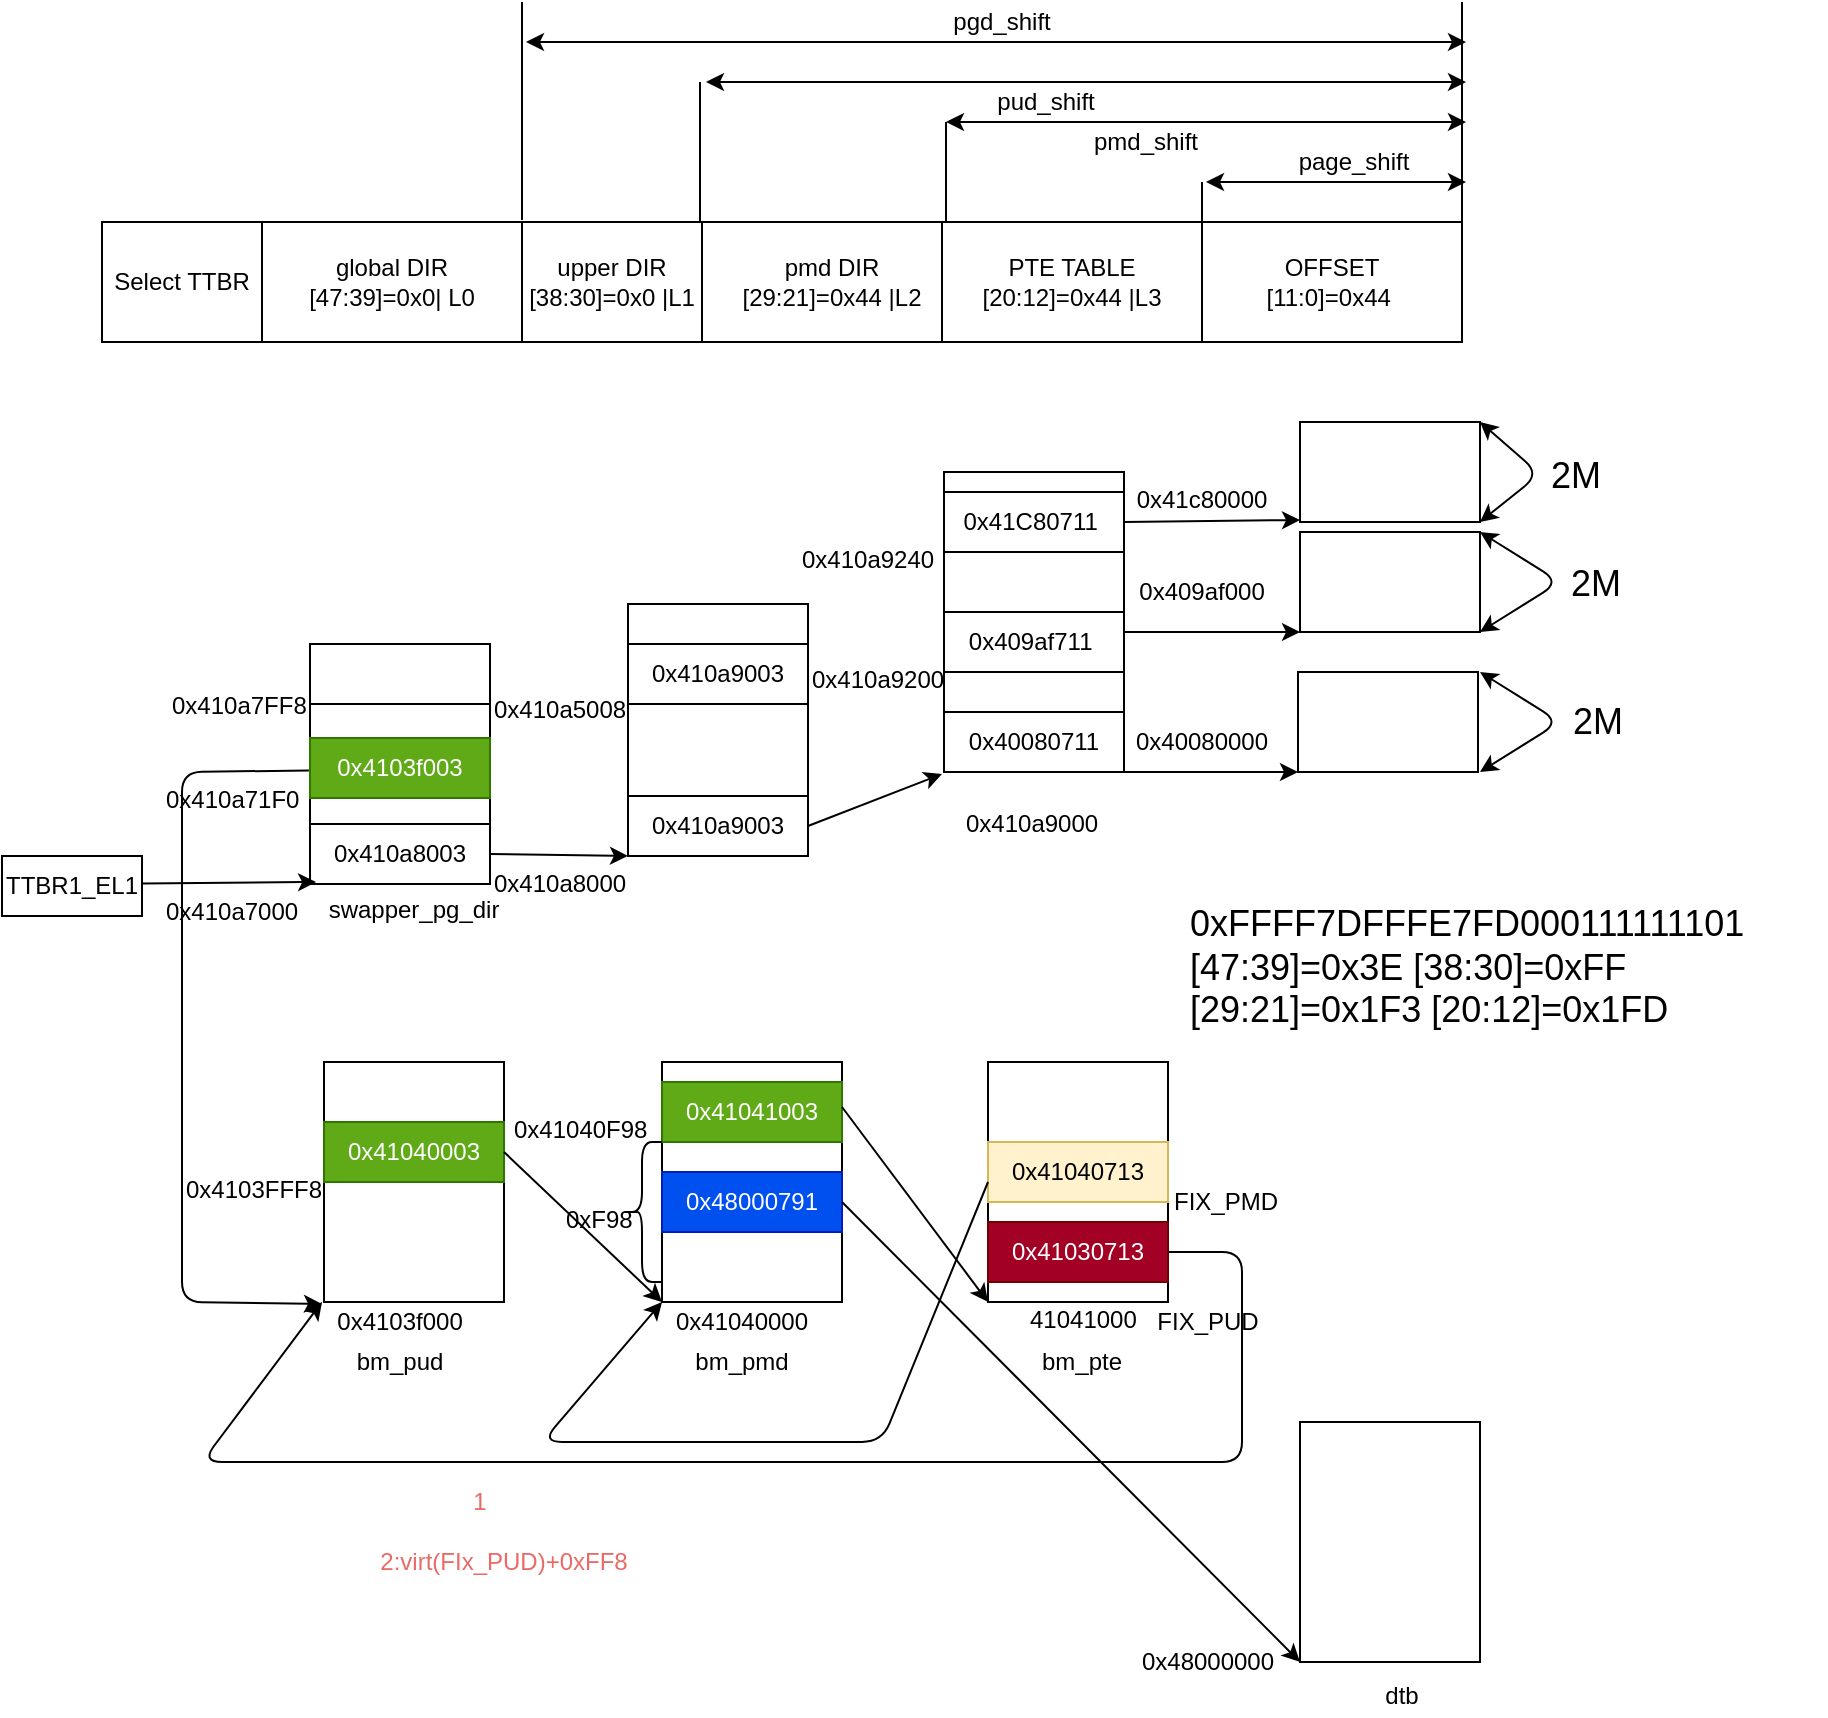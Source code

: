 <mxfile version="13.6.2" type="device"><diagram id="jogjM0BblvqriFZ8YtVY" name="Page-1"><mxGraphModel dx="2377" dy="895" grid="1" gridSize="10" guides="1" tooltips="1" connect="1" arrows="1" fold="1" page="1" pageScale="1" pageWidth="827" pageHeight="1169" math="0" shadow="0"><root><mxCell id="0"/><mxCell id="1" parent="0"/><mxCell id="8LdxlUi28L0D28EUbNrq-1" value="" style="rounded=0;whiteSpace=wrap;html=1;" parent="1" vertex="1"><mxGeometry x="-320" y="620" width="540" height="60" as="geometry"/></mxCell><mxCell id="8LdxlUi28L0D28EUbNrq-10" value="global DIR&lt;br&gt;[47:39]=0x0| L0" style="rounded=0;whiteSpace=wrap;html=1;" parent="1" vertex="1"><mxGeometry x="-250" y="620" width="130" height="60" as="geometry"/></mxCell><mxCell id="8LdxlUi28L0D28EUbNrq-15" value="upper DIR&lt;br&gt;[38:30]=0x0 |L1" style="rounded=0;whiteSpace=wrap;html=1;" parent="1" vertex="1"><mxGeometry x="-120" y="620" width="90" height="60" as="geometry"/></mxCell><mxCell id="8LdxlUi28L0D28EUbNrq-17" value="Select TTBR" style="rounded=0;whiteSpace=wrap;html=1;" parent="1" vertex="1"><mxGeometry x="-330" y="620" width="80" height="60" as="geometry"/></mxCell><mxCell id="8LdxlUi28L0D28EUbNrq-31" value="pmd DIR&lt;br&gt;[29:21]=0x44 |L2" style="rounded=0;whiteSpace=wrap;html=1;" parent="1" vertex="1"><mxGeometry x="-30" y="620" width="130" height="60" as="geometry"/></mxCell><mxCell id="NkKJX1Fluzjaa6-fKmBA-1" value="PTE TABLE&lt;br&gt;[20:12]=0x44 |L3" style="rounded=0;whiteSpace=wrap;html=1;" parent="1" vertex="1"><mxGeometry x="90" y="620" width="130" height="60" as="geometry"/></mxCell><mxCell id="NkKJX1Fluzjaa6-fKmBA-2" value="OFFSET&lt;br&gt;[11:0]=0x44&amp;nbsp;" style="rounded=0;whiteSpace=wrap;html=1;" parent="1" vertex="1"><mxGeometry x="220" y="620" width="130" height="60" as="geometry"/></mxCell><mxCell id="2hbvxVVikS6BB5GCfv5k-79" value="" style="rounded=0;whiteSpace=wrap;html=1;" parent="1" vertex="1"><mxGeometry x="-67" y="811" width="90" height="108" as="geometry"/></mxCell><mxCell id="2hbvxVVikS6BB5GCfv5k-80" value="" style="rounded=0;whiteSpace=wrap;html=1;" parent="1" vertex="1"><mxGeometry x="-67" y="907" width="90" height="30" as="geometry"/></mxCell><mxCell id="2hbvxVVikS6BB5GCfv5k-81" value="" style="rounded=0;whiteSpace=wrap;html=1;" parent="1" vertex="1"><mxGeometry x="-226" y="831" width="90" height="120" as="geometry"/></mxCell><mxCell id="2hbvxVVikS6BB5GCfv5k-82" style="edgeStyle=none;rounded=0;orthogonalLoop=1;jettySize=auto;html=1;exitX=1;exitY=0.5;exitDx=0;exitDy=0;entryX=0;entryY=1;entryDx=0;entryDy=0;" parent="1" source="2hbvxVVikS6BB5GCfv5k-83" target="2hbvxVVikS6BB5GCfv5k-80" edge="1"><mxGeometry relative="1" as="geometry"/></mxCell><mxCell id="2hbvxVVikS6BB5GCfv5k-83" value="0x410a8003" style="rounded=0;whiteSpace=wrap;html=1;" parent="1" vertex="1"><mxGeometry x="-226" y="921" width="90" height="30" as="geometry"/></mxCell><mxCell id="2hbvxVVikS6BB5GCfv5k-84" value="&lt;div style=&quot;text-align: center&quot;&gt;&lt;span&gt;&lt;font face=&quot;helvetica&quot;&gt;0x410a7000&lt;/font&gt;&lt;/span&gt;&lt;/div&gt;" style="text;whiteSpace=wrap;html=1;" parent="1" vertex="1"><mxGeometry x="-300" y="951" width="90" height="30" as="geometry"/></mxCell><mxCell id="2hbvxVVikS6BB5GCfv5k-85" value="&lt;div style=&quot;text-align: center&quot;&gt;&lt;span&gt;&lt;font face=&quot;helvetica&quot;&gt;0x410a8000&lt;/font&gt;&lt;/span&gt;&lt;/div&gt;" style="text;whiteSpace=wrap;html=1;" parent="1" vertex="1"><mxGeometry x="-136" y="937" width="90" height="30" as="geometry"/></mxCell><mxCell id="2hbvxVVikS6BB5GCfv5k-87" value="0x410a9003" style="rounded=0;whiteSpace=wrap;html=1;" parent="1" vertex="1"><mxGeometry x="-67" y="907" width="90" height="30" as="geometry"/></mxCell><mxCell id="2hbvxVVikS6BB5GCfv5k-88" value="" style="rounded=0;whiteSpace=wrap;html=1;" parent="1" vertex="1"><mxGeometry x="91" y="745" width="90" height="146" as="geometry"/></mxCell><mxCell id="2hbvxVVikS6BB5GCfv5k-90" value="&lt;div style=&quot;text-align: center&quot;&gt;&lt;span&gt;&lt;font face=&quot;helvetica&quot;&gt;0x410a9000&lt;/font&gt;&lt;/span&gt;&lt;/div&gt;" style="text;whiteSpace=wrap;html=1;" parent="1" vertex="1"><mxGeometry x="100" y="907" width="90" height="30" as="geometry"/></mxCell><mxCell id="2hbvxVVikS6BB5GCfv5k-91" value="0x409af711&amp;nbsp;" style="rounded=0;whiteSpace=wrap;html=1;" parent="1" vertex="1"><mxGeometry x="91" y="815" width="90" height="30" as="geometry"/></mxCell><mxCell id="2hbvxVVikS6BB5GCfv5k-92" value="&lt;div style=&quot;text-align: center&quot;&gt;&lt;font face=&quot;helvetica&quot;&gt;0x410a9200&lt;/font&gt;&lt;br&gt;&lt;/div&gt;" style="text;whiteSpace=wrap;html=1;" parent="1" vertex="1"><mxGeometry x="23" y="835" width="90" height="30" as="geometry"/></mxCell><mxCell id="2hbvxVVikS6BB5GCfv5k-93" value="" style="rounded=0;whiteSpace=wrap;html=1;" parent="1" vertex="1"><mxGeometry x="269" y="720" width="90" height="50" as="geometry"/></mxCell><mxCell id="2hbvxVVikS6BB5GCfv5k-96" value="" style="endArrow=classic;startArrow=classic;html=1;entryX=1;entryY=0;entryDx=0;entryDy=0;exitX=1;exitY=1;exitDx=0;exitDy=0;" parent="1" source="2hbvxVVikS6BB5GCfv5k-93" target="2hbvxVVikS6BB5GCfv5k-93" edge="1"><mxGeometry width="50" height="50" relative="1" as="geometry"><mxPoint x="439" y="802" as="sourcePoint"/><mxPoint x="439" y="721" as="targetPoint"/><Array as="points"><mxPoint x="389" y="746"/></Array></mxGeometry></mxCell><mxCell id="2hbvxVVikS6BB5GCfv5k-97" value="&lt;font style=&quot;font-size: 18px&quot;&gt;2M&lt;/font&gt;" style="text;html=1;strokeColor=none;fillColor=none;align=center;verticalAlign=middle;whiteSpace=wrap;rounded=0;" parent="1" vertex="1"><mxGeometry x="387" y="737" width="40" height="20" as="geometry"/></mxCell><mxCell id="2hbvxVVikS6BB5GCfv5k-101" value="0x41C80711&amp;nbsp;" style="rounded=0;whiteSpace=wrap;html=1;" parent="1" vertex="1"><mxGeometry x="91" y="755" width="90" height="30" as="geometry"/></mxCell><mxCell id="2hbvxVVikS6BB5GCfv5k-104" value="&lt;div style=&quot;text-align: center&quot;&gt;&lt;font face=&quot;helvetica&quot;&gt;0x410a9240&lt;/font&gt;&lt;br&gt;&lt;/div&gt;" style="text;whiteSpace=wrap;html=1;" parent="1" vertex="1"><mxGeometry x="18" y="775" width="90" height="30" as="geometry"/></mxCell><mxCell id="2hbvxVVikS6BB5GCfv5k-105" value="" style="rounded=0;whiteSpace=wrap;html=1;" parent="1" vertex="1"><mxGeometry x="269" y="775" width="90" height="50" as="geometry"/></mxCell><mxCell id="2hbvxVVikS6BB5GCfv5k-106" value="" style="endArrow=classic;html=1;exitX=1;exitY=0.5;exitDx=0;exitDy=0;entryX=0;entryY=1;entryDx=0;entryDy=0;" parent="1" source="2hbvxVVikS6BB5GCfv5k-101" edge="1"><mxGeometry width="50" height="50" relative="1" as="geometry"><mxPoint x="190" y="805" as="sourcePoint"/><mxPoint x="269" y="769" as="targetPoint"/></mxGeometry></mxCell><mxCell id="2hbvxVVikS6BB5GCfv5k-108" value="" style="endArrow=classic;html=1;exitX=1;exitY=0.5;exitDx=0;exitDy=0;entryX=0;entryY=1;entryDx=0;entryDy=0;" parent="1" target="2hbvxVVikS6BB5GCfv5k-105" edge="1"><mxGeometry width="50" height="50" relative="1" as="geometry"><mxPoint x="181" y="825" as="sourcePoint"/><mxPoint x="240" y="825" as="targetPoint"/></mxGeometry></mxCell><mxCell id="2hbvxVVikS6BB5GCfv5k-109" value="" style="endArrow=classic;startArrow=classic;html=1;entryX=1;entryY=0;entryDx=0;entryDy=0;exitX=1;exitY=1;exitDx=0;exitDy=0;" parent="1" source="2hbvxVVikS6BB5GCfv5k-105" target="2hbvxVVikS6BB5GCfv5k-105" edge="1"><mxGeometry width="50" height="50" relative="1" as="geometry"><mxPoint x="389" y="865" as="sourcePoint"/><mxPoint x="389" y="815" as="targetPoint"/><Array as="points"><mxPoint x="399" y="800"/></Array></mxGeometry></mxCell><mxCell id="2hbvxVVikS6BB5GCfv5k-110" value="&lt;font style=&quot;font-size: 18px&quot;&gt;2M&lt;/font&gt;" style="text;html=1;strokeColor=none;fillColor=none;align=center;verticalAlign=middle;whiteSpace=wrap;rounded=0;" parent="1" vertex="1"><mxGeometry x="396.5" y="791" width="40" height="20" as="geometry"/></mxCell><mxCell id="2hbvxVVikS6BB5GCfv5k-112" value="0x41c80000" style="text;html=1;strokeColor=none;fillColor=none;align=center;verticalAlign=middle;whiteSpace=wrap;rounded=0;" parent="1" vertex="1"><mxGeometry x="200" y="749" width="40" height="20" as="geometry"/></mxCell><mxCell id="2hbvxVVikS6BB5GCfv5k-114" value="0x409af000" style="text;html=1;strokeColor=none;fillColor=none;align=center;verticalAlign=middle;whiteSpace=wrap;rounded=0;" parent="1" vertex="1"><mxGeometry x="200" y="795" width="40" height="20" as="geometry"/></mxCell><mxCell id="2hbvxVVikS6BB5GCfv5k-118" value="swapper_pg_dir" style="text;html=1;strokeColor=none;fillColor=none;align=center;verticalAlign=middle;whiteSpace=wrap;rounded=0;" parent="1" vertex="1"><mxGeometry x="-194" y="954" width="40" height="20" as="geometry"/></mxCell><mxCell id="2hbvxVVikS6BB5GCfv5k-122" value="TTBR1_EL1" style="rounded=0;whiteSpace=wrap;html=1;" parent="1" vertex="1"><mxGeometry x="-380" y="937" width="70" height="30" as="geometry"/></mxCell><mxCell id="2hbvxVVikS6BB5GCfv5k-123" value="" style="endArrow=classic;html=1;exitX=1;exitY=0.5;exitDx=0;exitDy=0;entryX=0.856;entryY=-0.027;entryDx=0;entryDy=0;entryPerimeter=0;" parent="1" edge="1"><mxGeometry width="50" height="50" relative="1" as="geometry"><mxPoint x="-310" y="950.81" as="sourcePoint"/><mxPoint x="-222.96" y="950" as="targetPoint"/></mxGeometry></mxCell><mxCell id="s6u-cCBRzzgsNUjcH62i-3" value="0x410a9003" style="rounded=0;whiteSpace=wrap;html=1;" parent="1" vertex="1"><mxGeometry x="-67" y="831" width="90" height="30" as="geometry"/></mxCell><mxCell id="s6u-cCBRzzgsNUjcH62i-4" value="&lt;div style=&quot;text-align: center&quot;&gt;&lt;span&gt;&lt;font face=&quot;helvetica&quot;&gt;0x410a5008&lt;/font&gt;&lt;/span&gt;&lt;/div&gt;" style="text;whiteSpace=wrap;html=1;" parent="1" vertex="1"><mxGeometry x="-136" y="850" width="90" height="30" as="geometry"/></mxCell><mxCell id="s6u-cCBRzzgsNUjcH62i-10" value="" style="rounded=0;whiteSpace=wrap;html=1;" parent="1" vertex="1"><mxGeometry x="-320" y="620" width="540" height="60" as="geometry"/></mxCell><mxCell id="s6u-cCBRzzgsNUjcH62i-11" value="global DIR&lt;br&gt;[47:39]=0x0| L0" style="rounded=0;whiteSpace=wrap;html=1;" parent="1" vertex="1"><mxGeometry x="-250" y="620" width="130" height="60" as="geometry"/></mxCell><mxCell id="s6u-cCBRzzgsNUjcH62i-12" value="upper DIR&lt;br&gt;[38:30]=0x0 |L1" style="rounded=0;whiteSpace=wrap;html=1;" parent="1" vertex="1"><mxGeometry x="-120" y="620" width="90" height="60" as="geometry"/></mxCell><mxCell id="s6u-cCBRzzgsNUjcH62i-13" value="Select TTBR" style="rounded=0;whiteSpace=wrap;html=1;" parent="1" vertex="1"><mxGeometry x="-330" y="620" width="80" height="60" as="geometry"/></mxCell><mxCell id="s6u-cCBRzzgsNUjcH62i-14" value="pmd DIR&lt;br&gt;[29:21]=0x44 |L2" style="rounded=0;whiteSpace=wrap;html=1;" parent="1" vertex="1"><mxGeometry x="-30" y="620" width="130" height="60" as="geometry"/></mxCell><mxCell id="s6u-cCBRzzgsNUjcH62i-15" value="PTE TABLE&lt;br&gt;[20:12]=0x44 |L3" style="rounded=0;whiteSpace=wrap;html=1;" parent="1" vertex="1"><mxGeometry x="90" y="620" width="130" height="60" as="geometry"/></mxCell><mxCell id="s6u-cCBRzzgsNUjcH62i-16" value="OFFSET&lt;br&gt;[11:0]=0x44&amp;nbsp;" style="rounded=0;whiteSpace=wrap;html=1;" parent="1" vertex="1"><mxGeometry x="220" y="620" width="130" height="60" as="geometry"/></mxCell><mxCell id="s6u-cCBRzzgsNUjcH62i-17" value="" style="endArrow=none;html=1;exitX=1;exitY=0;exitDx=0;exitDy=0;" parent="1" source="s6u-cCBRzzgsNUjcH62i-16" edge="1"><mxGeometry width="50" height="50" relative="1" as="geometry"><mxPoint x="352" y="610" as="sourcePoint"/><mxPoint x="350" y="510" as="targetPoint"/></mxGeometry></mxCell><mxCell id="s6u-cCBRzzgsNUjcH62i-18" value="" style="endArrow=none;html=1;exitX=1;exitY=0;exitDx=0;exitDy=0;" parent="1" source="s6u-cCBRzzgsNUjcH62i-15" edge="1"><mxGeometry width="50" height="50" relative="1" as="geometry"><mxPoint x="112" y="740" as="sourcePoint"/><mxPoint x="220" y="600" as="targetPoint"/></mxGeometry></mxCell><mxCell id="s6u-cCBRzzgsNUjcH62i-19" value="" style="endArrow=none;html=1;" parent="1" edge="1"><mxGeometry width="50" height="50" relative="1" as="geometry"><mxPoint x="92" y="620" as="sourcePoint"/><mxPoint x="92" y="570" as="targetPoint"/></mxGeometry></mxCell><mxCell id="s6u-cCBRzzgsNUjcH62i-20" value="" style="endArrow=none;html=1;" parent="1" edge="1"><mxGeometry width="50" height="50" relative="1" as="geometry"><mxPoint x="-31" y="620" as="sourcePoint"/><mxPoint x="-31" y="550" as="targetPoint"/></mxGeometry></mxCell><mxCell id="s6u-cCBRzzgsNUjcH62i-21" value="" style="endArrow=none;html=1;" parent="1" edge="1"><mxGeometry width="50" height="50" relative="1" as="geometry"><mxPoint x="-120" y="619" as="sourcePoint"/><mxPoint x="-120" y="510" as="targetPoint"/></mxGeometry></mxCell><mxCell id="s6u-cCBRzzgsNUjcH62i-22" value="page_shift" style="text;html=1;strokeColor=none;fillColor=none;align=center;verticalAlign=middle;whiteSpace=wrap;rounded=0;" parent="1" vertex="1"><mxGeometry x="268.5" y="580" width="53.5" height="20" as="geometry"/></mxCell><mxCell id="s6u-cCBRzzgsNUjcH62i-23" value="" style="endArrow=classic;startArrow=classic;html=1;" parent="1" edge="1"><mxGeometry width="50" height="50" relative="1" as="geometry"><mxPoint x="222" y="600" as="sourcePoint"/><mxPoint x="352" y="600" as="targetPoint"/></mxGeometry></mxCell><mxCell id="s6u-cCBRzzgsNUjcH62i-24" value="" style="endArrow=classic;startArrow=classic;html=1;" parent="1" edge="1"><mxGeometry width="50" height="50" relative="1" as="geometry"><mxPoint x="92" y="570" as="sourcePoint"/><mxPoint x="352" y="570" as="targetPoint"/></mxGeometry></mxCell><mxCell id="s6u-cCBRzzgsNUjcH62i-25" value="pmd_shift" style="text;html=1;strokeColor=none;fillColor=none;align=center;verticalAlign=middle;whiteSpace=wrap;rounded=0;" parent="1" vertex="1"><mxGeometry x="172" y="570" width="40" height="20" as="geometry"/></mxCell><mxCell id="s6u-cCBRzzgsNUjcH62i-26" value="" style="endArrow=classic;startArrow=classic;html=1;" parent="1" edge="1"><mxGeometry width="50" height="50" relative="1" as="geometry"><mxPoint x="-28" y="550" as="sourcePoint"/><mxPoint x="352" y="550" as="targetPoint"/></mxGeometry></mxCell><mxCell id="s6u-cCBRzzgsNUjcH62i-27" value="pud_shift" style="text;html=1;strokeColor=none;fillColor=none;align=center;verticalAlign=middle;whiteSpace=wrap;rounded=0;" parent="1" vertex="1"><mxGeometry x="122" y="550" width="40" height="20" as="geometry"/></mxCell><mxCell id="s6u-cCBRzzgsNUjcH62i-28" value="" style="endArrow=classic;startArrow=classic;html=1;" parent="1" edge="1"><mxGeometry width="50" height="50" relative="1" as="geometry"><mxPoint x="-118" y="530" as="sourcePoint"/><mxPoint x="352" y="530" as="targetPoint"/></mxGeometry></mxCell><mxCell id="s6u-cCBRzzgsNUjcH62i-29" value="pgd_shift" style="text;html=1;strokeColor=none;fillColor=none;align=center;verticalAlign=middle;whiteSpace=wrap;rounded=0;" parent="1" vertex="1"><mxGeometry x="100" y="510" width="40" height="20" as="geometry"/></mxCell><mxCell id="1NFqYCsExWAdkSg0N49d-1" value="0x40080711" style="rounded=0;whiteSpace=wrap;html=1;" parent="1" vertex="1"><mxGeometry x="91" y="865" width="90" height="30" as="geometry"/></mxCell><mxCell id="1NFqYCsExWAdkSg0N49d-2" value="" style="rounded=0;whiteSpace=wrap;html=1;" parent="1" vertex="1"><mxGeometry x="268" y="845" width="90" height="50" as="geometry"/></mxCell><mxCell id="1NFqYCsExWAdkSg0N49d-3" value="" style="endArrow=classic;html=1;exitX=1;exitY=0.5;exitDx=0;exitDy=0;entryX=0;entryY=1;entryDx=0;entryDy=0;" parent="1" edge="1"><mxGeometry width="50" height="50" relative="1" as="geometry"><mxPoint x="180" y="895" as="sourcePoint"/><mxPoint x="268" y="895" as="targetPoint"/></mxGeometry></mxCell><mxCell id="1NFqYCsExWAdkSg0N49d-4" value="0x40080000" style="text;html=1;strokeColor=none;fillColor=none;align=center;verticalAlign=middle;whiteSpace=wrap;rounded=0;" parent="1" vertex="1"><mxGeometry x="200" y="870" width="40" height="20" as="geometry"/></mxCell><mxCell id="1NFqYCsExWAdkSg0N49d-5" value="" style="endArrow=classic;startArrow=classic;html=1;entryX=1;entryY=0;entryDx=0;entryDy=0;exitX=1;exitY=1;exitDx=0;exitDy=0;" parent="1" edge="1"><mxGeometry width="50" height="50" relative="1" as="geometry"><mxPoint x="359" y="895" as="sourcePoint"/><mxPoint x="359" y="845" as="targetPoint"/><Array as="points"><mxPoint x="399" y="870"/></Array></mxGeometry></mxCell><mxCell id="1NFqYCsExWAdkSg0N49d-6" value="&lt;font style=&quot;font-size: 18px&quot;&gt;2M&lt;/font&gt;" style="text;html=1;strokeColor=none;fillColor=none;align=center;verticalAlign=middle;whiteSpace=wrap;rounded=0;" parent="1" vertex="1"><mxGeometry x="398" y="860" width="40" height="20" as="geometry"/></mxCell><mxCell id="G7Vl7N4VDnxcwTHmnSyK-1" value="" style="endArrow=classic;html=1;exitX=1;exitY=0.5;exitDx=0;exitDy=0;" parent="1" source="2hbvxVVikS6BB5GCfv5k-87" edge="1"><mxGeometry width="50" height="50" relative="1" as="geometry"><mxPoint x="40" y="946" as="sourcePoint"/><mxPoint x="90" y="896" as="targetPoint"/></mxGeometry></mxCell><mxCell id="G7Vl7N4VDnxcwTHmnSyK-2" value="" style="rounded=0;whiteSpace=wrap;html=1;" parent="1" vertex="1"><mxGeometry x="-226" y="831" width="90" height="30" as="geometry"/></mxCell><mxCell id="G7Vl7N4VDnxcwTHmnSyK-3" value="&lt;div style=&quot;text-align: center&quot;&gt;&lt;span&gt;&lt;font face=&quot;helvetica&quot;&gt;0x410a7FF8&lt;/font&gt;&lt;/span&gt;&lt;/div&gt;" style="text;whiteSpace=wrap;html=1;" parent="1" vertex="1"><mxGeometry x="-297" y="848" width="90" height="30" as="geometry"/></mxCell><mxCell id="G7Vl7N4VDnxcwTHmnSyK-5" value="&lt;font style=&quot;font-size: 18px&quot;&gt;0xFFFF7DFFFE7FD000111111101&lt;br&gt;[47:39]=0x3E  [38:30]=0xFF [29:21]=0x1F3 [20:12]=0x1FD&lt;/font&gt;" style="text;whiteSpace=wrap;html=1;" parent="1" vertex="1"><mxGeometry x="212" y="954" width="320" height="30" as="geometry"/></mxCell><mxCell id="Q-GKwpE_chXo1rnTAcM4-1" value="0x4103f003" style="rounded=0;whiteSpace=wrap;html=1;fillColor=#60a917;strokeColor=#2D7600;fontColor=#ffffff;" parent="1" vertex="1"><mxGeometry x="-226" y="878" width="90" height="30" as="geometry"/></mxCell><mxCell id="Q-GKwpE_chXo1rnTAcM4-2" value="&lt;div style=&quot;text-align: center&quot;&gt;&lt;span&gt;&lt;font face=&quot;helvetica&quot;&gt;0x410a71F0&lt;/font&gt;&lt;/span&gt;&lt;/div&gt;" style="text;whiteSpace=wrap;html=1;" parent="1" vertex="1"><mxGeometry x="-300" y="895" width="90" height="30" as="geometry"/></mxCell><mxCell id="Q-GKwpE_chXo1rnTAcM4-5" value="" style="rounded=0;whiteSpace=wrap;html=1;" parent="1" vertex="1"><mxGeometry x="-219" y="1040" width="90" height="120" as="geometry"/></mxCell><mxCell id="Q-GKwpE_chXo1rnTAcM4-6" value="" style="rounded=0;whiteSpace=wrap;html=1;" parent="1" vertex="1"><mxGeometry x="-50" y="1040" width="90" height="120" as="geometry"/></mxCell><mxCell id="Q-GKwpE_chXo1rnTAcM4-7" value="bm_pud" style="text;html=1;strokeColor=none;fillColor=none;align=center;verticalAlign=middle;whiteSpace=wrap;rounded=0;" parent="1" vertex="1"><mxGeometry x="-201" y="1180" width="40" height="20" as="geometry"/></mxCell><mxCell id="Q-GKwpE_chXo1rnTAcM4-8" value="bm_pmd" style="text;html=1;strokeColor=none;fillColor=none;align=center;verticalAlign=middle;whiteSpace=wrap;rounded=0;" parent="1" vertex="1"><mxGeometry x="-30" y="1180" width="40" height="20" as="geometry"/></mxCell><mxCell id="Q-GKwpE_chXo1rnTAcM4-9" value="" style="rounded=0;whiteSpace=wrap;html=1;" parent="1" vertex="1"><mxGeometry x="113" y="1040" width="90" height="120" as="geometry"/></mxCell><mxCell id="Q-GKwpE_chXo1rnTAcM4-10" value="bm_pte" style="text;html=1;strokeColor=none;fillColor=none;align=center;verticalAlign=middle;whiteSpace=wrap;rounded=0;" parent="1" vertex="1"><mxGeometry x="140" y="1180" width="40" height="20" as="geometry"/></mxCell><mxCell id="Q-GKwpE_chXo1rnTAcM4-11" value="0x4103f000" style="text;html=1;strokeColor=none;fillColor=none;align=center;verticalAlign=middle;whiteSpace=wrap;rounded=0;" parent="1" vertex="1"><mxGeometry x="-201" y="1160" width="40" height="20" as="geometry"/></mxCell><mxCell id="Q-GKwpE_chXo1rnTAcM4-12" value="0x41040000" style="text;html=1;strokeColor=none;fillColor=none;align=center;verticalAlign=middle;whiteSpace=wrap;rounded=0;" parent="1" vertex="1"><mxGeometry x="-30" y="1160" width="40" height="20" as="geometry"/></mxCell><mxCell id="Q-GKwpE_chXo1rnTAcM4-13" value="41041000" style="text;whiteSpace=wrap;html=1;" parent="1" vertex="1"><mxGeometry x="132" y="1155" width="80" height="30" as="geometry"/></mxCell><mxCell id="Q-GKwpE_chXo1rnTAcM4-16" value="" style="endArrow=classic;html=1;exitX=0.816;exitY=-0.025;exitDx=0;exitDy=0;exitPerimeter=0;" parent="1" source="Q-GKwpE_chXo1rnTAcM4-2" edge="1"><mxGeometry width="50" height="50" relative="1" as="geometry"><mxPoint x="-310" y="1120" as="sourcePoint"/><mxPoint x="-220" y="1161" as="targetPoint"/><Array as="points"><mxPoint x="-290" y="895"/><mxPoint x="-290" y="1160"/></Array></mxGeometry></mxCell><mxCell id="5SW9_X3ZM82j4UzZoXEV-1" value="0x41040003" style="rounded=0;whiteSpace=wrap;html=1;fillColor=#60a917;strokeColor=#2D7600;fontColor=#ffffff;" parent="1" vertex="1"><mxGeometry x="-219" y="1070" width="90" height="30" as="geometry"/></mxCell><mxCell id="5SW9_X3ZM82j4UzZoXEV-3" value="0x4103FFF8" style="text;whiteSpace=wrap;html=1;" parent="1" vertex="1"><mxGeometry x="-290" y="1090" width="80" height="30" as="geometry"/></mxCell><mxCell id="5SW9_X3ZM82j4UzZoXEV-4" value="" style="endArrow=classic;html=1;exitX=1;exitY=0.5;exitDx=0;exitDy=0;" parent="1" source="5SW9_X3ZM82j4UzZoXEV-1" edge="1"><mxGeometry width="50" height="50" relative="1" as="geometry"><mxPoint x="-100" y="1210" as="sourcePoint"/><mxPoint x="-50" y="1160" as="targetPoint"/></mxGeometry></mxCell><mxCell id="5SW9_X3ZM82j4UzZoXEV-5" value="0x41041003" style="rounded=0;whiteSpace=wrap;html=1;fillColor=#60a917;strokeColor=#2D7600;fontColor=#ffffff;" parent="1" vertex="1"><mxGeometry x="-50" y="1050" width="90" height="30" as="geometry"/></mxCell><mxCell id="5SW9_X3ZM82j4UzZoXEV-6" value="0x41040F98" style="text;whiteSpace=wrap;html=1;" parent="1" vertex="1"><mxGeometry x="-126" y="1060" width="80" height="30" as="geometry"/></mxCell><mxCell id="5SW9_X3ZM82j4UzZoXEV-7" value="" style="endArrow=classic;html=1;exitX=1;exitY=0.5;exitDx=0;exitDy=0;entryX=0;entryY=1;entryDx=0;entryDy=0;" parent="1" target="Q-GKwpE_chXo1rnTAcM4-9" edge="1"><mxGeometry width="50" height="50" relative="1" as="geometry"><mxPoint x="40" y="1062.5" as="sourcePoint"/><mxPoint x="119" y="1137.5" as="targetPoint"/></mxGeometry></mxCell><mxCell id="9fwB5BtVBP-_tCeFG1sO-2" value="0x41040713" style="rounded=0;whiteSpace=wrap;html=1;fillColor=#fff2cc;strokeColor=#d6b656;" parent="1" vertex="1"><mxGeometry x="113" y="1080" width="90" height="30" as="geometry"/></mxCell><mxCell id="yHwECNxg_KkhfPtPVe80-1" value="" style="endArrow=classic;html=1;exitX=1;exitY=0.5;exitDx=0;exitDy=0;" parent="1" source="82R7tjk9jPcVFqfLfw1A-2" edge="1"><mxGeometry width="50" height="50" relative="1" as="geometry"><mxPoint x="260" y="1140" as="sourcePoint"/><mxPoint x="-220" y="1160" as="targetPoint"/><Array as="points"><mxPoint x="240" y="1135"/><mxPoint x="240" y="1240"/><mxPoint x="-80" y="1240"/><mxPoint x="-70" y="1240"/><mxPoint x="-280" y="1240"/></Array></mxGeometry></mxCell><mxCell id="yHwECNxg_KkhfPtPVe80-2" value="1" style="text;html=1;strokeColor=none;fillColor=none;align=center;verticalAlign=middle;whiteSpace=wrap;rounded=0;fontColor=#EA6B66;" parent="1" vertex="1"><mxGeometry x="-161" y="1250" width="40" height="20" as="geometry"/></mxCell><mxCell id="yHwECNxg_KkhfPtPVe80-3" value="" style="shape=curlyBracket;whiteSpace=wrap;html=1;rounded=1;fontColor=#EA6B66;" parent="1" vertex="1"><mxGeometry x="-70" y="1080" width="20" height="70" as="geometry"/></mxCell><mxCell id="yHwECNxg_KkhfPtPVe80-4" value="0xF98" style="text;whiteSpace=wrap;html=1;" parent="1" vertex="1"><mxGeometry x="-100" y="1105" width="80" height="30" as="geometry"/></mxCell><mxCell id="yHwECNxg_KkhfPtPVe80-5" value="2:virt(FIx_PUD)+0xFF8" style="text;html=1;strokeColor=none;fillColor=none;align=center;verticalAlign=middle;whiteSpace=wrap;rounded=0;fontColor=#EA6B66;" parent="1" vertex="1"><mxGeometry x="-207" y="1280" width="156" height="20" as="geometry"/></mxCell><mxCell id="82R7tjk9jPcVFqfLfw1A-2" value="0x41030713" style="rounded=0;whiteSpace=wrap;html=1;fillColor=#a20025;strokeColor=#6F0000;fontColor=#ffffff;" parent="1" vertex="1"><mxGeometry x="113" y="1120" width="90" height="30" as="geometry"/></mxCell><mxCell id="82R7tjk9jPcVFqfLfw1A-3" value="" style="endArrow=classic;html=1;" parent="1" edge="1"><mxGeometry width="50" height="50" relative="1" as="geometry"><mxPoint x="113" y="1100" as="sourcePoint"/><mxPoint x="-50" y="1160" as="targetPoint"/><Array as="points"><mxPoint x="60" y="1230"/><mxPoint x="-110" y="1230"/></Array></mxGeometry></mxCell><mxCell id="82R7tjk9jPcVFqfLfw1A-4" value="FIX_PUD" style="text;html=1;strokeColor=none;fillColor=none;align=center;verticalAlign=middle;whiteSpace=wrap;rounded=0;" parent="1" vertex="1"><mxGeometry x="203" y="1160" width="40" height="20" as="geometry"/></mxCell><mxCell id="82R7tjk9jPcVFqfLfw1A-5" value="FIX_PMD" style="text;html=1;strokeColor=none;fillColor=none;align=center;verticalAlign=middle;whiteSpace=wrap;rounded=0;" parent="1" vertex="1"><mxGeometry x="212" y="1100" width="40" height="20" as="geometry"/></mxCell><mxCell id="83XYbHLJgT6XdNqlwnkv-1" value="" style="rounded=0;whiteSpace=wrap;html=1;" vertex="1" parent="1"><mxGeometry x="269" y="1220" width="90" height="120" as="geometry"/></mxCell><mxCell id="83XYbHLJgT6XdNqlwnkv-2" value="0x48000791" style="rounded=0;whiteSpace=wrap;html=1;fillColor=#0050ef;strokeColor=#001DBC;fontColor=#ffffff;" vertex="1" parent="1"><mxGeometry x="-50" y="1095" width="90" height="30" as="geometry"/></mxCell><mxCell id="83XYbHLJgT6XdNqlwnkv-3" value="" style="endArrow=classic;html=1;exitX=1;exitY=0.5;exitDx=0;exitDy=0;entryX=0;entryY=1;entryDx=0;entryDy=0;" edge="1" parent="1" source="83XYbHLJgT6XdNqlwnkv-2" target="83XYbHLJgT6XdNqlwnkv-1"><mxGeometry width="50" height="50" relative="1" as="geometry"><mxPoint x="140" y="1330" as="sourcePoint"/><mxPoint x="190" y="1280" as="targetPoint"/></mxGeometry></mxCell><mxCell id="83XYbHLJgT6XdNqlwnkv-4" value="0x48000000" style="text;html=1;strokeColor=none;fillColor=none;align=center;verticalAlign=middle;whiteSpace=wrap;rounded=0;" vertex="1" parent="1"><mxGeometry x="203" y="1330" width="40" height="20" as="geometry"/></mxCell><mxCell id="83XYbHLJgT6XdNqlwnkv-5" value="dtb" style="text;html=1;strokeColor=none;fillColor=none;align=center;verticalAlign=middle;whiteSpace=wrap;rounded=0;" vertex="1" parent="1"><mxGeometry x="300" y="1347" width="40" height="20" as="geometry"/></mxCell></root></mxGraphModel></diagram></mxfile>
